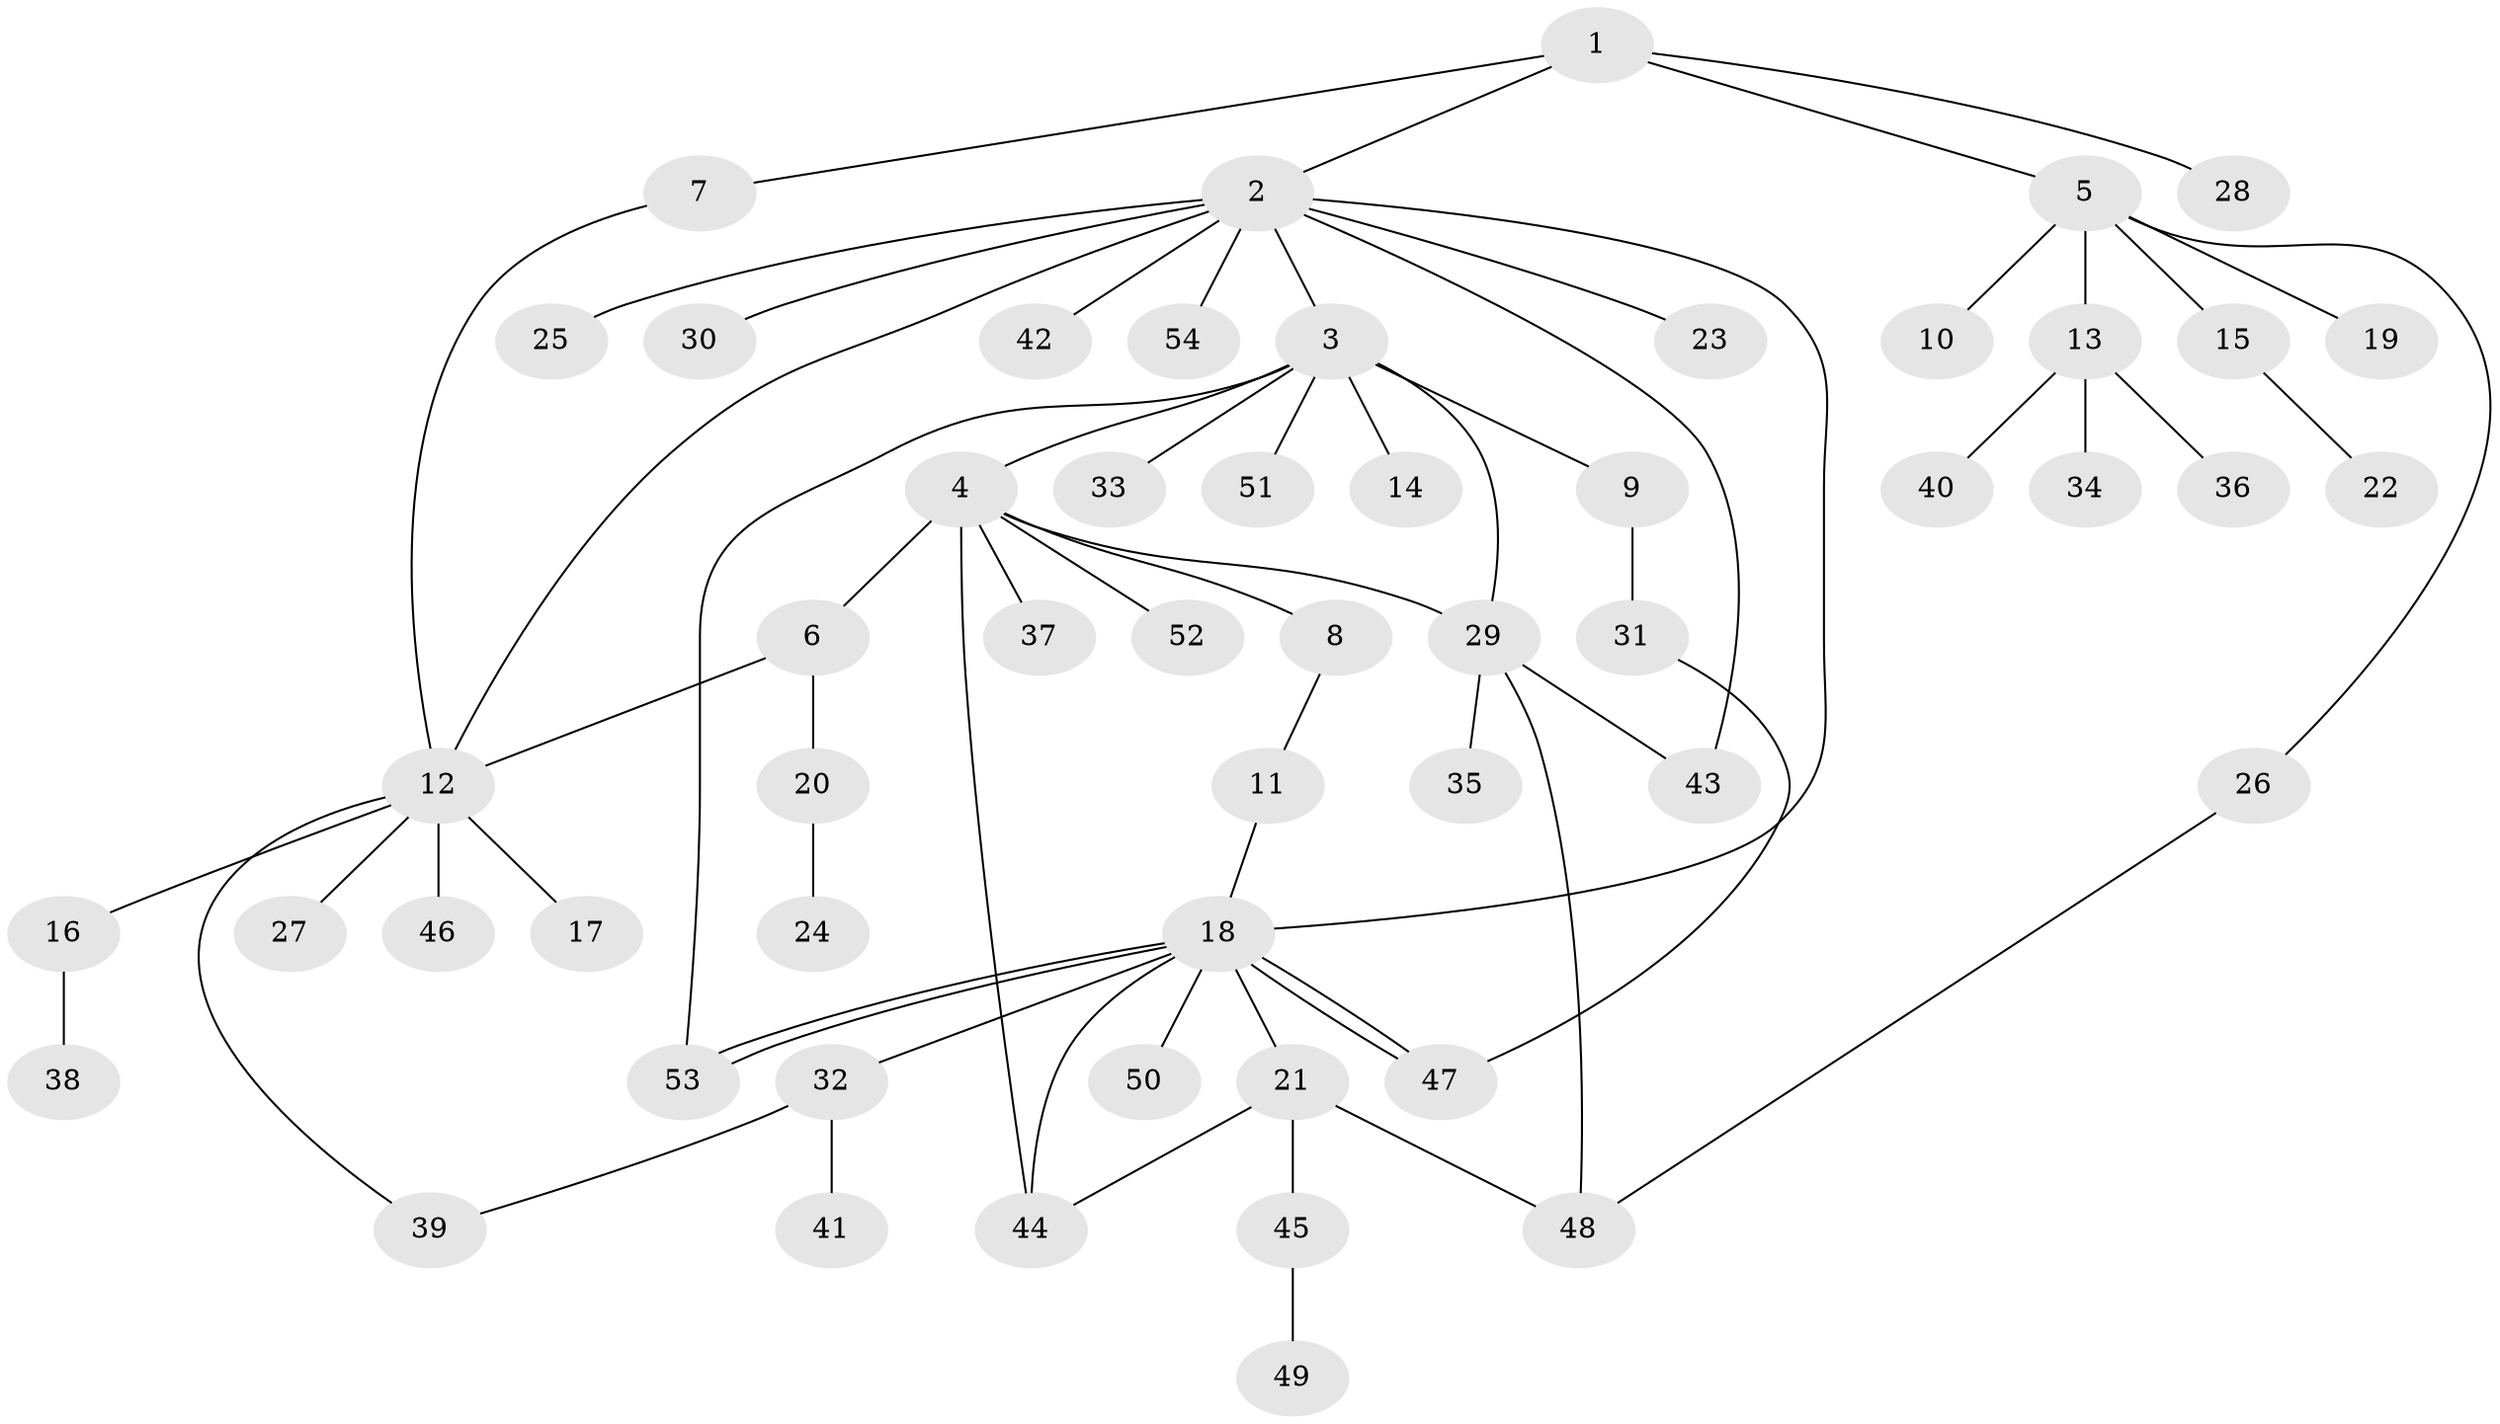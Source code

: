 // coarse degree distribution, {7: 0.03125, 1: 0.6875, 2: 0.15625, 18: 0.03125, 8: 0.03125, 6: 0.03125, 3: 0.03125}
// Generated by graph-tools (version 1.1) at 2025/50/03/04/25 21:50:51]
// undirected, 54 vertices, 67 edges
graph export_dot {
graph [start="1"]
  node [color=gray90,style=filled];
  1;
  2;
  3;
  4;
  5;
  6;
  7;
  8;
  9;
  10;
  11;
  12;
  13;
  14;
  15;
  16;
  17;
  18;
  19;
  20;
  21;
  22;
  23;
  24;
  25;
  26;
  27;
  28;
  29;
  30;
  31;
  32;
  33;
  34;
  35;
  36;
  37;
  38;
  39;
  40;
  41;
  42;
  43;
  44;
  45;
  46;
  47;
  48;
  49;
  50;
  51;
  52;
  53;
  54;
  1 -- 2;
  1 -- 5;
  1 -- 7;
  1 -- 28;
  2 -- 3;
  2 -- 12;
  2 -- 18;
  2 -- 23;
  2 -- 25;
  2 -- 30;
  2 -- 42;
  2 -- 43;
  2 -- 54;
  3 -- 4;
  3 -- 9;
  3 -- 14;
  3 -- 29;
  3 -- 33;
  3 -- 51;
  3 -- 53;
  4 -- 6;
  4 -- 8;
  4 -- 29;
  4 -- 37;
  4 -- 44;
  4 -- 52;
  5 -- 10;
  5 -- 13;
  5 -- 15;
  5 -- 19;
  5 -- 26;
  6 -- 12;
  6 -- 20;
  7 -- 12;
  8 -- 11;
  9 -- 31;
  11 -- 18;
  12 -- 16;
  12 -- 17;
  12 -- 27;
  12 -- 39;
  12 -- 46;
  13 -- 34;
  13 -- 36;
  13 -- 40;
  15 -- 22;
  16 -- 38;
  18 -- 21;
  18 -- 32;
  18 -- 44;
  18 -- 47;
  18 -- 47;
  18 -- 50;
  18 -- 53;
  18 -- 53;
  20 -- 24;
  21 -- 44;
  21 -- 45;
  21 -- 48;
  26 -- 48;
  29 -- 35;
  29 -- 43;
  29 -- 48;
  31 -- 47;
  32 -- 39;
  32 -- 41;
  45 -- 49;
}
